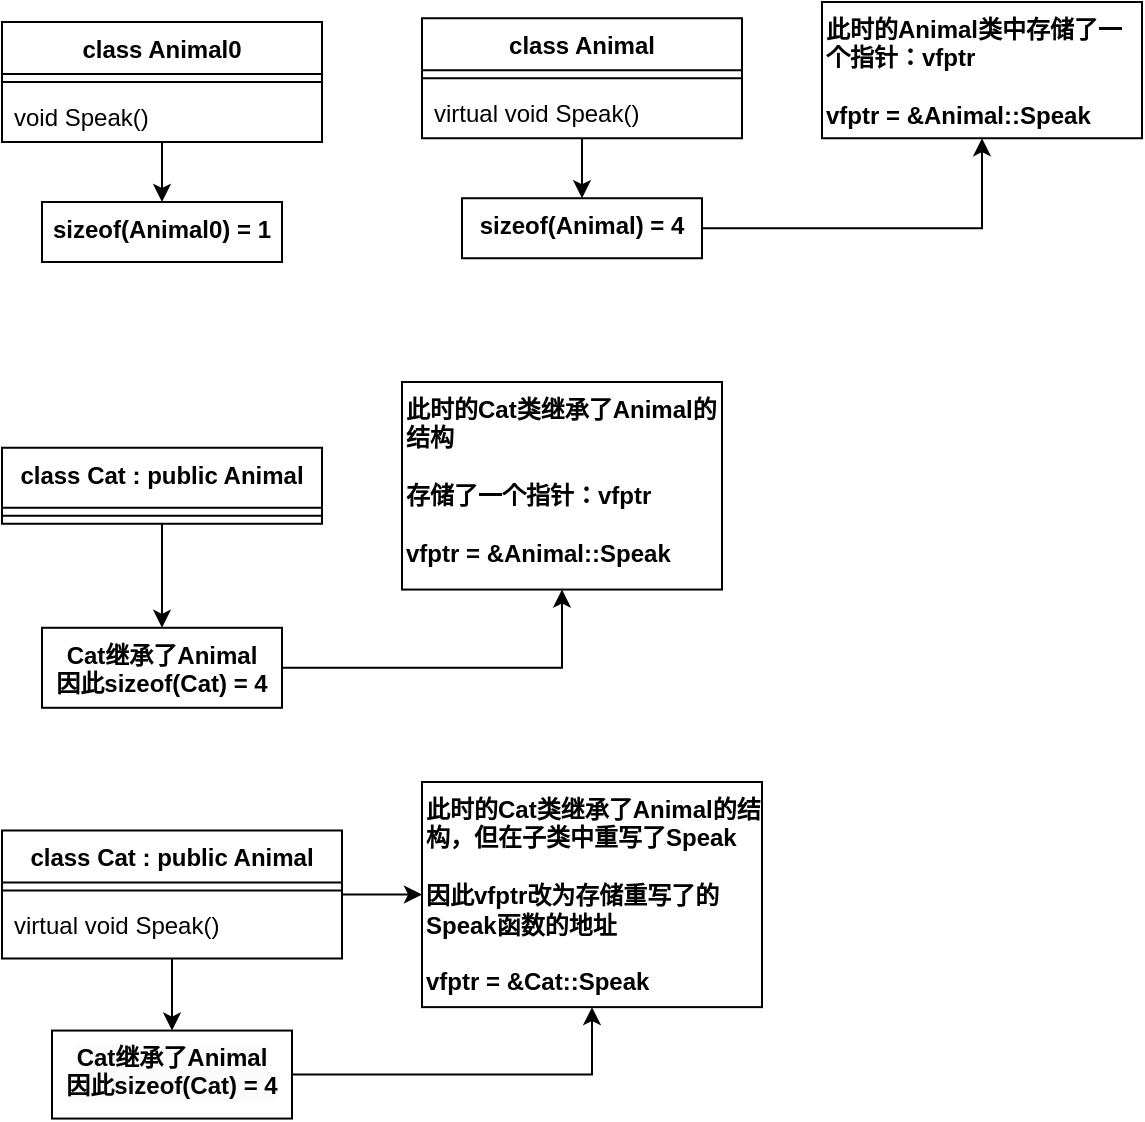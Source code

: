 <mxfile version="24.7.17">
  <diagram name="第 1 页" id="el9besORFMHvpd1IO4Ky">
    <mxGraphModel dx="954" dy="727" grid="1" gridSize="10" guides="1" tooltips="1" connect="1" arrows="1" fold="1" page="1" pageScale="1" pageWidth="827" pageHeight="1169" math="0" shadow="0">
      <root>
        <mxCell id="0" />
        <mxCell id="1" parent="0" />
        <mxCell id="cAh3NKTCeomM66T9Rljq-14" value="" style="edgeStyle=orthogonalEdgeStyle;rounded=0;orthogonalLoop=1;jettySize=auto;html=1;" parent="1" source="cAh3NKTCeomM66T9Rljq-2" target="cAh3NKTCeomM66T9Rljq-13" edge="1">
          <mxGeometry relative="1" as="geometry" />
        </mxCell>
        <mxCell id="cAh3NKTCeomM66T9Rljq-2" value="class Animal0" style="swimlane;fontStyle=1;align=center;verticalAlign=top;childLayout=stackLayout;horizontal=1;startSize=26;horizontalStack=0;resizeParent=1;resizeParentMax=0;resizeLast=0;collapsible=1;marginBottom=0;whiteSpace=wrap;html=1;" parent="1" vertex="1">
          <mxGeometry y="120" width="160" height="60" as="geometry">
            <mxRectangle y="120" width="110" height="30" as="alternateBounds" />
          </mxGeometry>
        </mxCell>
        <mxCell id="cAh3NKTCeomM66T9Rljq-4" value="" style="line;strokeWidth=1;fillColor=none;align=left;verticalAlign=middle;spacingTop=-1;spacingLeft=3;spacingRight=3;rotatable=0;labelPosition=right;points=[];portConstraint=eastwest;strokeColor=inherit;" parent="cAh3NKTCeomM66T9Rljq-2" vertex="1">
          <mxGeometry y="26" width="160" height="8" as="geometry" />
        </mxCell>
        <mxCell id="cAh3NKTCeomM66T9Rljq-5" value="void Speak()" style="text;strokeColor=none;fillColor=none;align=left;verticalAlign=top;spacingLeft=4;spacingRight=4;overflow=hidden;rotatable=0;points=[[0,0.5],[1,0.5]];portConstraint=eastwest;whiteSpace=wrap;html=1;" parent="cAh3NKTCeomM66T9Rljq-2" vertex="1">
          <mxGeometry y="34" width="160" height="26" as="geometry" />
        </mxCell>
        <mxCell id="cAh3NKTCeomM66T9Rljq-17" value="" style="edgeStyle=orthogonalEdgeStyle;rounded=0;orthogonalLoop=1;jettySize=auto;html=1;" parent="1" source="cAh3NKTCeomM66T9Rljq-6" target="cAh3NKTCeomM66T9Rljq-16" edge="1">
          <mxGeometry relative="1" as="geometry" />
        </mxCell>
        <mxCell id="cAh3NKTCeomM66T9Rljq-6" value="class Animal" style="swimlane;fontStyle=1;align=center;verticalAlign=top;childLayout=stackLayout;horizontal=1;startSize=26;horizontalStack=0;resizeParent=1;resizeParentMax=0;resizeLast=0;collapsible=1;marginBottom=0;whiteSpace=wrap;html=1;" parent="1" vertex="1">
          <mxGeometry x="210" y="118.12" width="160" height="60" as="geometry" />
        </mxCell>
        <mxCell id="cAh3NKTCeomM66T9Rljq-7" value="" style="line;strokeWidth=1;fillColor=none;align=left;verticalAlign=middle;spacingTop=-1;spacingLeft=3;spacingRight=3;rotatable=0;labelPosition=right;points=[];portConstraint=eastwest;strokeColor=inherit;" parent="cAh3NKTCeomM66T9Rljq-6" vertex="1">
          <mxGeometry y="26" width="160" height="8" as="geometry" />
        </mxCell>
        <mxCell id="cAh3NKTCeomM66T9Rljq-8" value="virtual void Speak()" style="text;strokeColor=none;fillColor=none;align=left;verticalAlign=top;spacingLeft=4;spacingRight=4;overflow=hidden;rotatable=0;points=[[0,0.5],[1,0.5]];portConstraint=eastwest;whiteSpace=wrap;html=1;" parent="cAh3NKTCeomM66T9Rljq-6" vertex="1">
          <mxGeometry y="34" width="160" height="26" as="geometry" />
        </mxCell>
        <mxCell id="cAh3NKTCeomM66T9Rljq-13" value="sizeof(Animal0) = 1" style="whiteSpace=wrap;html=1;verticalAlign=top;fontStyle=1;startSize=26;" parent="1" vertex="1">
          <mxGeometry x="20" y="210" width="120" height="30" as="geometry" />
        </mxCell>
        <mxCell id="cAh3NKTCeomM66T9Rljq-21" value="" style="edgeStyle=orthogonalEdgeStyle;rounded=0;orthogonalLoop=1;jettySize=auto;html=1;" parent="1" source="cAh3NKTCeomM66T9Rljq-16" target="cAh3NKTCeomM66T9Rljq-20" edge="1">
          <mxGeometry relative="1" as="geometry" />
        </mxCell>
        <mxCell id="cAh3NKTCeomM66T9Rljq-16" value="sizeof(Animal) = 4" style="whiteSpace=wrap;html=1;verticalAlign=top;fontStyle=1;startSize=26;" parent="1" vertex="1">
          <mxGeometry x="230" y="208.12" width="120" height="30" as="geometry" />
        </mxCell>
        <mxCell id="cAh3NKTCeomM66T9Rljq-20" value="&lt;div style=&quot;&quot;&gt;&lt;span style=&quot;background-color: initial;&quot;&gt;此时的Animal类中存储了一个指针：vfptr&lt;/span&gt;&lt;/div&gt;&lt;div style=&quot;&quot;&gt;&lt;span style=&quot;background-color: initial;&quot;&gt;&lt;br&gt;&lt;/span&gt;&lt;/div&gt;&lt;div style=&quot;&quot;&gt;vfptr = &amp;amp;Animal::Speak&lt;/div&gt;" style="whiteSpace=wrap;html=1;verticalAlign=top;fontStyle=1;startSize=26;align=left;" parent="1" vertex="1">
          <mxGeometry x="410" y="110" width="160" height="68.12" as="geometry" />
        </mxCell>
        <mxCell id="cAh3NKTCeomM66T9Rljq-28" value="" style="edgeStyle=orthogonalEdgeStyle;rounded=0;orthogonalLoop=1;jettySize=auto;html=1;" parent="1" source="cAh3NKTCeomM66T9Rljq-22" target="cAh3NKTCeomM66T9Rljq-27" edge="1">
          <mxGeometry relative="1" as="geometry" />
        </mxCell>
        <mxCell id="cAh3NKTCeomM66T9Rljq-22" value="class Cat : public Animal" style="swimlane;fontStyle=1;align=center;verticalAlign=top;childLayout=stackLayout;horizontal=1;startSize=30;horizontalStack=0;resizeParent=1;resizeParentMax=0;resizeLast=0;collapsible=1;marginBottom=0;whiteSpace=wrap;html=1;" parent="1" vertex="1">
          <mxGeometry y="332.89" width="160" height="38" as="geometry">
            <mxRectangle y="460" width="170" height="30" as="alternateBounds" />
          </mxGeometry>
        </mxCell>
        <mxCell id="cAh3NKTCeomM66T9Rljq-23" value="" style="line;strokeWidth=1;fillColor=none;align=left;verticalAlign=middle;spacingTop=-1;spacingLeft=3;spacingRight=3;rotatable=0;labelPosition=right;points=[];portConstraint=eastwest;strokeColor=inherit;" parent="cAh3NKTCeomM66T9Rljq-22" vertex="1">
          <mxGeometry y="30" width="160" height="8" as="geometry" />
        </mxCell>
        <mxCell id="cAh3NKTCeomM66T9Rljq-67" value="" style="edgeStyle=orthogonalEdgeStyle;rounded=0;orthogonalLoop=1;jettySize=auto;html=1;entryX=0.5;entryY=1;entryDx=0;entryDy=0;" parent="1" source="cAh3NKTCeomM66T9Rljq-27" target="cAh3NKTCeomM66T9Rljq-62" edge="1">
          <mxGeometry relative="1" as="geometry" />
        </mxCell>
        <mxCell id="cAh3NKTCeomM66T9Rljq-27" value="Cat继承了Animal&lt;div&gt;因此sizeof(Cat) = 4&lt;/div&gt;" style="whiteSpace=wrap;html=1;verticalAlign=top;fontStyle=1;startSize=26;align=center;" parent="1" vertex="1">
          <mxGeometry x="20" y="422.89" width="120" height="40" as="geometry" />
        </mxCell>
        <mxCell id="cAh3NKTCeomM66T9Rljq-61" value="" style="edgeStyle=orthogonalEdgeStyle;rounded=0;orthogonalLoop=1;jettySize=auto;html=1;" parent="1" source="cAh3NKTCeomM66T9Rljq-49" target="cAh3NKTCeomM66T9Rljq-60" edge="1">
          <mxGeometry relative="1" as="geometry" />
        </mxCell>
        <mxCell id="cAh3NKTCeomM66T9Rljq-65" value="" style="edgeStyle=orthogonalEdgeStyle;rounded=0;orthogonalLoop=1;jettySize=auto;html=1;" parent="1" source="cAh3NKTCeomM66T9Rljq-49" target="cAh3NKTCeomM66T9Rljq-64" edge="1">
          <mxGeometry relative="1" as="geometry" />
        </mxCell>
        <mxCell id="cAh3NKTCeomM66T9Rljq-49" value="class Cat : public Animal" style="swimlane;fontStyle=1;align=center;verticalAlign=top;childLayout=stackLayout;horizontal=1;startSize=26;horizontalStack=0;resizeParent=1;resizeParentMax=0;resizeLast=0;collapsible=1;marginBottom=0;whiteSpace=wrap;html=1;" parent="1" vertex="1">
          <mxGeometry y="524.28" width="170" height="64" as="geometry" />
        </mxCell>
        <mxCell id="cAh3NKTCeomM66T9Rljq-51" value="" style="line;strokeWidth=1;fillColor=none;align=left;verticalAlign=middle;spacingTop=-1;spacingLeft=3;spacingRight=3;rotatable=0;labelPosition=right;points=[];portConstraint=eastwest;strokeColor=inherit;" parent="cAh3NKTCeomM66T9Rljq-49" vertex="1">
          <mxGeometry y="26" width="170" height="8" as="geometry" />
        </mxCell>
        <mxCell id="cAh3NKTCeomM66T9Rljq-52" value="virtual void Speak()" style="text;strokeColor=none;fillColor=none;align=left;verticalAlign=top;spacingLeft=4;spacingRight=4;overflow=hidden;rotatable=0;points=[[0,0.5],[1,0.5]];portConstraint=eastwest;whiteSpace=wrap;html=1;" parent="cAh3NKTCeomM66T9Rljq-49" vertex="1">
          <mxGeometry y="34" width="170" height="30" as="geometry" />
        </mxCell>
        <mxCell id="cAh3NKTCeomM66T9Rljq-68" value="" style="edgeStyle=orthogonalEdgeStyle;rounded=0;orthogonalLoop=1;jettySize=auto;html=1;" parent="1" source="cAh3NKTCeomM66T9Rljq-60" target="cAh3NKTCeomM66T9Rljq-64" edge="1">
          <mxGeometry relative="1" as="geometry" />
        </mxCell>
        <mxCell id="cAh3NKTCeomM66T9Rljq-60" value="&lt;meta charset=&quot;utf-8&quot;&gt;&lt;span style=&quot;color: rgb(0, 0, 0); font-family: Helvetica; font-size: 12px; font-style: normal; font-variant-ligatures: normal; font-variant-caps: normal; font-weight: 700; letter-spacing: normal; orphans: 2; text-align: center; text-indent: 0px; text-transform: none; widows: 2; word-spacing: 0px; -webkit-text-stroke-width: 0px; white-space: normal; background-color: rgb(251, 251, 251); text-decoration-thickness: initial; text-decoration-style: initial; text-decoration-color: initial; display: inline !important; float: none;&quot;&gt;Cat继承了Animal&lt;/span&gt;&lt;div style=&quot;forced-color-adjust: none; color: rgb(0, 0, 0); font-family: Helvetica; font-size: 12px; font-style: normal; font-variant-ligatures: normal; font-variant-caps: normal; font-weight: 700; letter-spacing: normal; orphans: 2; text-align: center; text-indent: 0px; text-transform: none; widows: 2; word-spacing: 0px; -webkit-text-stroke-width: 0px; white-space: normal; background-color: rgb(251, 251, 251); text-decoration-thickness: initial; text-decoration-style: initial; text-decoration-color: initial;&quot;&gt;因此sizeof(Cat) = 4&lt;/div&gt;" style="whiteSpace=wrap;html=1;verticalAlign=top;fontStyle=1;startSize=26;" parent="1" vertex="1">
          <mxGeometry x="25" y="624.28" width="120" height="44" as="geometry" />
        </mxCell>
        <mxCell id="cAh3NKTCeomM66T9Rljq-62" value="&lt;div style=&quot;&quot;&gt;&lt;span style=&quot;background-color: initial;&quot;&gt;此时的Cat类继承了Animal的结构&lt;/span&gt;&lt;/div&gt;&lt;div style=&quot;&quot;&gt;&lt;span style=&quot;background-color: initial;&quot;&gt;&lt;br&gt;&lt;/span&gt;&lt;/div&gt;&lt;div style=&quot;&quot;&gt;&lt;span style=&quot;background-color: initial;&quot;&gt;存储了一个指针：vfptr&lt;/span&gt;&lt;/div&gt;&lt;div style=&quot;&quot;&gt;&lt;span style=&quot;background-color: initial;&quot;&gt;&lt;br&gt;&lt;/span&gt;&lt;/div&gt;&lt;div style=&quot;&quot;&gt;vfptr = &amp;amp;Animal::Speak&lt;/div&gt;" style="whiteSpace=wrap;html=1;verticalAlign=top;fontStyle=1;startSize=26;align=left;" parent="1" vertex="1">
          <mxGeometry x="200" y="300" width="160" height="103.78" as="geometry" />
        </mxCell>
        <mxCell id="cAh3NKTCeomM66T9Rljq-64" value="&lt;div style=&quot;&quot;&gt;&lt;span style=&quot;background-color: initial;&quot;&gt;此时的Cat类继承了Animal的结构，但在子类中重写了Speak&lt;/span&gt;&lt;/div&gt;&lt;div style=&quot;&quot;&gt;&lt;span style=&quot;background-color: initial;&quot;&gt;&lt;br&gt;&lt;/span&gt;&lt;/div&gt;&lt;div style=&quot;&quot;&gt;&lt;span style=&quot;background-color: initial;&quot;&gt;因此vfptr改为存储重写了的Speak函数的地址&lt;/span&gt;&lt;/div&gt;&lt;div style=&quot;&quot;&gt;&lt;span style=&quot;background-color: initial;&quot;&gt;&lt;br&gt;&lt;/span&gt;&lt;/div&gt;&lt;div style=&quot;&quot;&gt;vfptr = &amp;amp;Cat::Speak&lt;/div&gt;" style="whiteSpace=wrap;html=1;verticalAlign=top;fontStyle=1;startSize=26;align=left;" parent="1" vertex="1">
          <mxGeometry x="210" y="500.0" width="170" height="112.57" as="geometry" />
        </mxCell>
      </root>
    </mxGraphModel>
  </diagram>
</mxfile>
